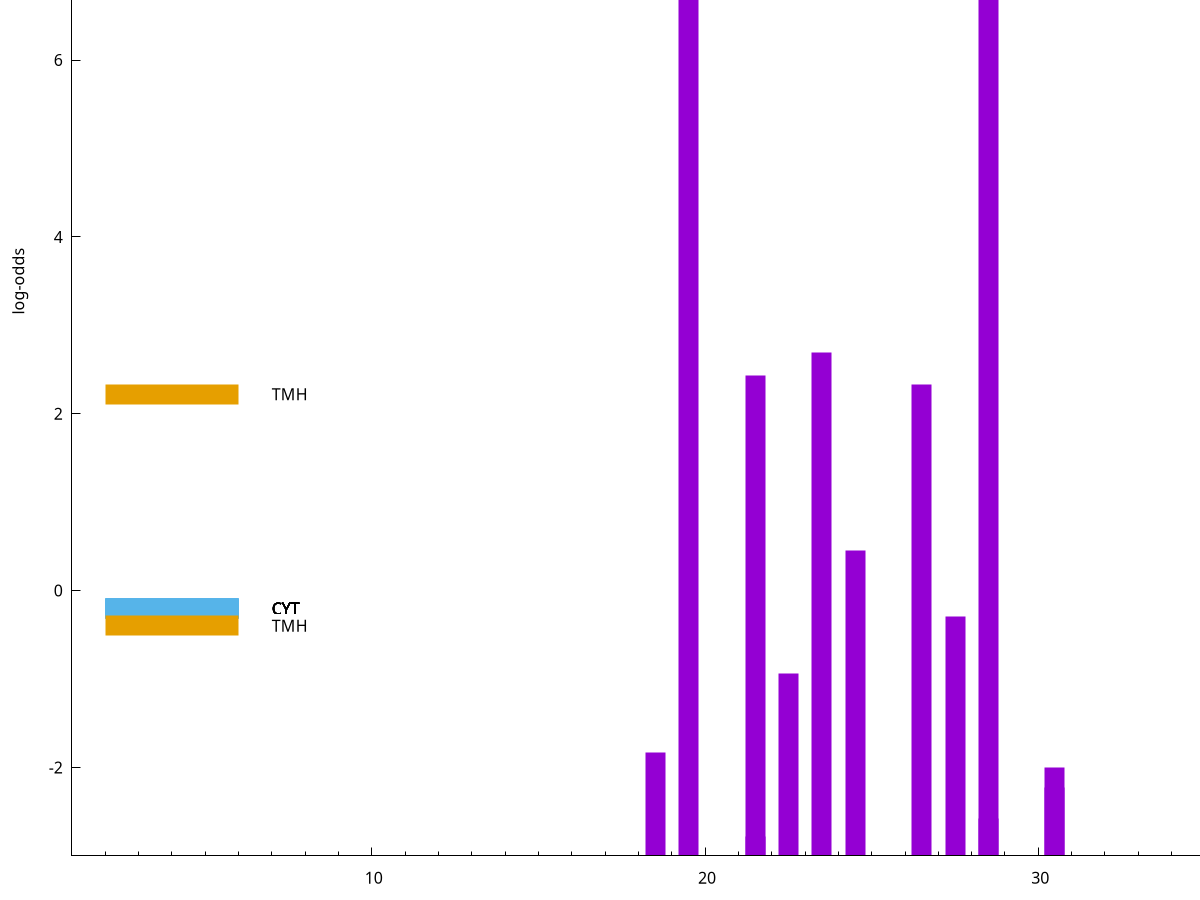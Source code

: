 set title "LipoP predictions for SRR5666568.gff"
set size 2., 1.4
set xrange [1:70] 
set mxtics 10
set yrange [-3:10]
set y2range [0:13]
set ylabel "log-odds"
set term postscript eps color solid "Helvetica" 30
set output "SRR5666568.gff200.eps"
set arrow from 2,8.93068 to 6,8.93068 nohead lt 1 lw 20
set label "SpI" at 7,8.93068
set arrow from 2,8.79118 to 6,8.79118 nohead lt 1 lw 20
set label "SpI" at 7,8.79118
set arrow from 2,2.22176 to 6,2.22176 nohead lt 4 lw 20
set label "TMH" at 7,2.22176
set arrow from 2,-0.200913 to 6,-0.200913 nohead lt 3 lw 20
set label "CYT" at 7,-0.200913
set arrow from 2,-0.200913 to 6,-0.200913 nohead lt 3 lw 20
set label "CYT" at 7,-0.200913
set arrow from 2,-0.200913 to 6,-0.200913 nohead lt 3 lw 20
set label "CYT" at 7,-0.200913
set arrow from 2,-0.200913 to 6,-0.200913 nohead lt 3 lw 20
set label "CYT" at 7,-0.200913
set arrow from 2,-0.200913 to 6,-0.200913 nohead lt 3 lw 20
set label "CYT" at 7,-0.200913
set arrow from 2,-0.200913 to 6,-0.200913 nohead lt 3 lw 20
set label "CYT" at 7,-0.200913
set arrow from 2,-0.200913 to 6,-0.200913 nohead lt 3 lw 20
set label "CYT" at 7,-0.200913
set arrow from 2,-0.398542 to 6,-0.398542 nohead lt 4 lw 20
set label "TMH" at 7,-0.398542
set arrow from 2,8.93068 to 6,8.93068 nohead lt 1 lw 20
set label "SpI" at 7,8.93068
# NOTE: The scores below are the log-odds scores with the threshold
# NOTE: subtracted (a hack to make gnuplot make the histogram all
# NOTE: look nice).
plot "-" axes x1y2 title "" with impulses lt 1 lw 20
19.500000 11.887040
28.500000 11.770450
23.500000 5.688720
21.500000 5.427160
26.500000 5.333600
24.500000 3.450062
27.500000 2.712484
22.500000 2.062478
18.500000 1.167920
30.500000 0.996000
30.500000 0.774820
28.500000 0.418270
21.500000 0.225050
e
exit
